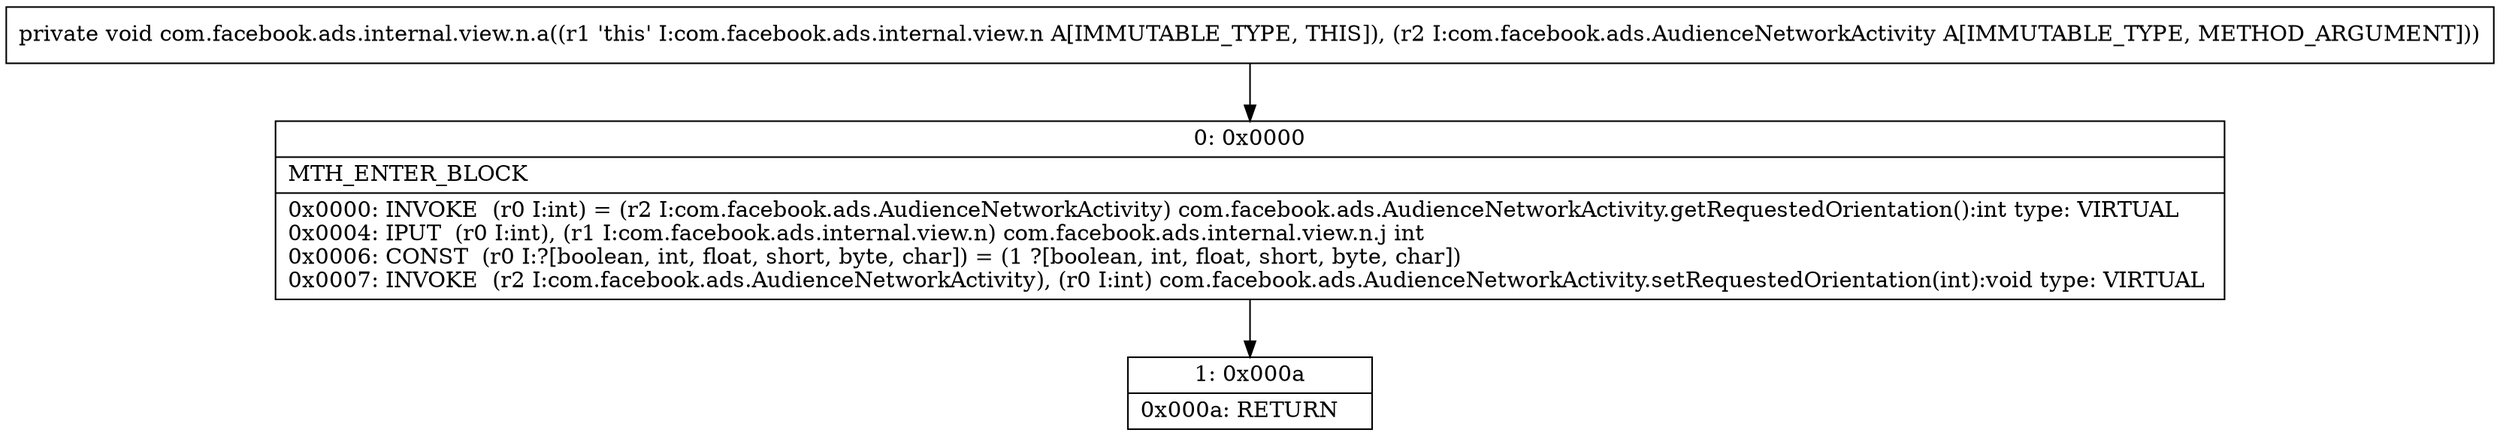digraph "CFG forcom.facebook.ads.internal.view.n.a(Lcom\/facebook\/ads\/AudienceNetworkActivity;)V" {
Node_0 [shape=record,label="{0\:\ 0x0000|MTH_ENTER_BLOCK\l|0x0000: INVOKE  (r0 I:int) = (r2 I:com.facebook.ads.AudienceNetworkActivity) com.facebook.ads.AudienceNetworkActivity.getRequestedOrientation():int type: VIRTUAL \l0x0004: IPUT  (r0 I:int), (r1 I:com.facebook.ads.internal.view.n) com.facebook.ads.internal.view.n.j int \l0x0006: CONST  (r0 I:?[boolean, int, float, short, byte, char]) = (1 ?[boolean, int, float, short, byte, char]) \l0x0007: INVOKE  (r2 I:com.facebook.ads.AudienceNetworkActivity), (r0 I:int) com.facebook.ads.AudienceNetworkActivity.setRequestedOrientation(int):void type: VIRTUAL \l}"];
Node_1 [shape=record,label="{1\:\ 0x000a|0x000a: RETURN   \l}"];
MethodNode[shape=record,label="{private void com.facebook.ads.internal.view.n.a((r1 'this' I:com.facebook.ads.internal.view.n A[IMMUTABLE_TYPE, THIS]), (r2 I:com.facebook.ads.AudienceNetworkActivity A[IMMUTABLE_TYPE, METHOD_ARGUMENT])) }"];
MethodNode -> Node_0;
Node_0 -> Node_1;
}

